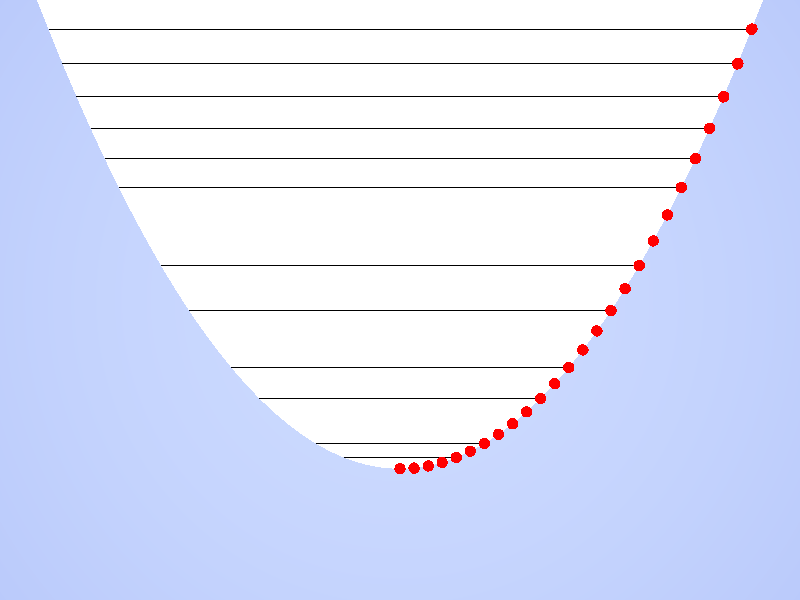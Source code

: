 // Persistence of Vision Ray Tracer Scene Description File
// File: ?.pov
// Vers: 3.6
// Desc: Basic Scene Example
// Date: mm/dd/yy
// Auth: ?
//

#version 3.7;

#include "colors.inc"
#include "glass.inc"
#include "functions.inc"
#include "shapes.inc"

global_settings
{
	assumed_gamma 1.0
}

// ----------------------------------------

camera
{
	location  <0, 0, -1>
	direction 1.5*z
	right     x*image_width/image_height
	look_at   <0.0, 0.0,  0.0>
	rotate x * 90
//	rotate y * 45
	scale 16
}

sky_sphere
{
	pigment
	{
		gradient y
		color_map
		{
			[0.0 rgb <0.6,0.7,1.0>]
			[0.7 rgb <0.0,0.1,0.8>]
		}
	}
}

light_source
{
	<0, 0, 0>            // light's position (translated below)
	color rgb <1, 1, 1>  // light's color
	translate <-30, 30, -30>
}

// ----------------------------------------

#declare test_function_1 = function (x,y,z)
{
	pow(y,2) + pow(x,2) - z
}

#declare test_function_2 = function (x,y,z)
{
	pow(z, 1/2)*10
}

#declare para_pigment = pigment
{
	function {test_function_2(x,y,z)}
	color_map
	{
		[0.00 rgb 0]
		[0.01 rgb 0]
		[0.01 rgb 1]
		[0.99 rgb 1]
		[0.99 rgb 0]
		[1.00 rgb 0]
	}
}


// ----------------------------------------

#local p_radius = 5;
intersection
{
	object
	{
		Paraboloid_Z
	}
	plane {+y, 0}
	pigment {para_pigment scale 1/4}
	scale p_radius
	translate -z * 3
}

#for (t_cnt, 0, 5, 0.1)
	#local x_new = p_radius/4 * t_cnt * 2;
	#local z_new = p_radius/4 * pow(t_cnt, 2);
	sphere
	{
		<+x_new,0,z_new>, 1/10
		pigment {color rgb x}
		translate -z * 3
	}
#end